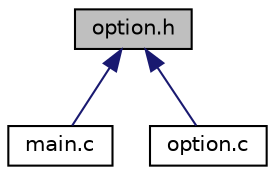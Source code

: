 digraph "option.h"
{
  edge [fontname="Helvetica",fontsize="10",labelfontname="Helvetica",labelfontsize="10"];
  node [fontname="Helvetica",fontsize="10",shape=record];
  Node1 [label="option.h",height=0.2,width=0.4,color="black", fillcolor="grey75", style="filled", fontcolor="black"];
  Node1 -> Node2 [dir="back",color="midnightblue",fontsize="10",style="solid",fontname="Helvetica"];
  Node2 [label="main.c",height=0.2,width=0.4,color="black", fillcolor="white", style="filled",URL="$main_8c.html",tooltip="Fichier principal du jeu. "];
  Node1 -> Node3 [dir="back",color="midnightblue",fontsize="10",style="solid",fontname="Helvetica"];
  Node3 [label="option.c",height=0.2,width=0.4,color="black", fillcolor="white", style="filled",URL="$option_8c.html",tooltip="Fichier qui gère les options. "];
}
